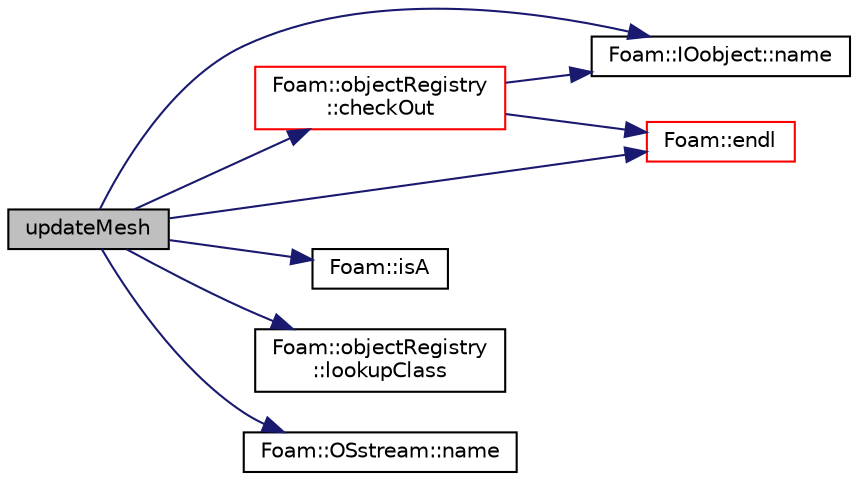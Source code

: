 digraph "updateMesh"
{
  bgcolor="transparent";
  edge [fontname="Helvetica",fontsize="10",labelfontname="Helvetica",labelfontsize="10"];
  node [fontname="Helvetica",fontsize="10",shape=record];
  rankdir="LR";
  Node1 [label="updateMesh",height=0.2,width=0.4,color="black", fillcolor="grey75", style="filled", fontcolor="black"];
  Node1 -> Node2 [color="midnightblue",fontsize="10",style="solid",fontname="Helvetica"];
  Node2 [label="Foam::objectRegistry\l::checkOut",height=0.2,width=0.4,color="red",URL="$a01726.html#a4843aa26655bc181841361513e2ac2aa",tooltip="Remove an regIOobject from registry. "];
  Node2 -> Node3 [color="midnightblue",fontsize="10",style="solid",fontname="Helvetica"];
  Node3 [label="Foam::IOobject::name",height=0.2,width=0.4,color="black",URL="$a01197.html#a75b72488d2e82151b025744974919d5d",tooltip="Return name. "];
  Node2 -> Node4 [color="midnightblue",fontsize="10",style="solid",fontname="Helvetica"];
  Node4 [label="Foam::endl",height=0.2,width=0.4,color="red",URL="$a10979.html#a2db8fe02a0d3909e9351bb4275b23ce4",tooltip="Add newline and flush stream. "];
  Node1 -> Node4 [color="midnightblue",fontsize="10",style="solid",fontname="Helvetica"];
  Node1 -> Node5 [color="midnightblue",fontsize="10",style="solid",fontname="Helvetica"];
  Node5 [label="Foam::isA",height=0.2,width=0.4,color="black",URL="$a10979.html#a7f38c7df863d37f5357047d27dab7711",tooltip="Check if a dynamic_cast to typeid is possible. "];
  Node1 -> Node6 [color="midnightblue",fontsize="10",style="solid",fontname="Helvetica"];
  Node6 [label="Foam::objectRegistry\l::lookupClass",height=0.2,width=0.4,color="black",URL="$a01726.html#a8e23a9a988d3882cb74a1ada1e71f50b",tooltip="Lookup and return all objects of the given Type. "];
  Node1 -> Node7 [color="midnightblue",fontsize="10",style="solid",fontname="Helvetica"];
  Node7 [label="Foam::OSstream::name",height=0.2,width=0.4,color="black",URL="$a01772.html#ab27acd1d200f0d245337451aa2f31517",tooltip="Return the name of the stream. "];
  Node1 -> Node3 [color="midnightblue",fontsize="10",style="solid",fontname="Helvetica"];
}

